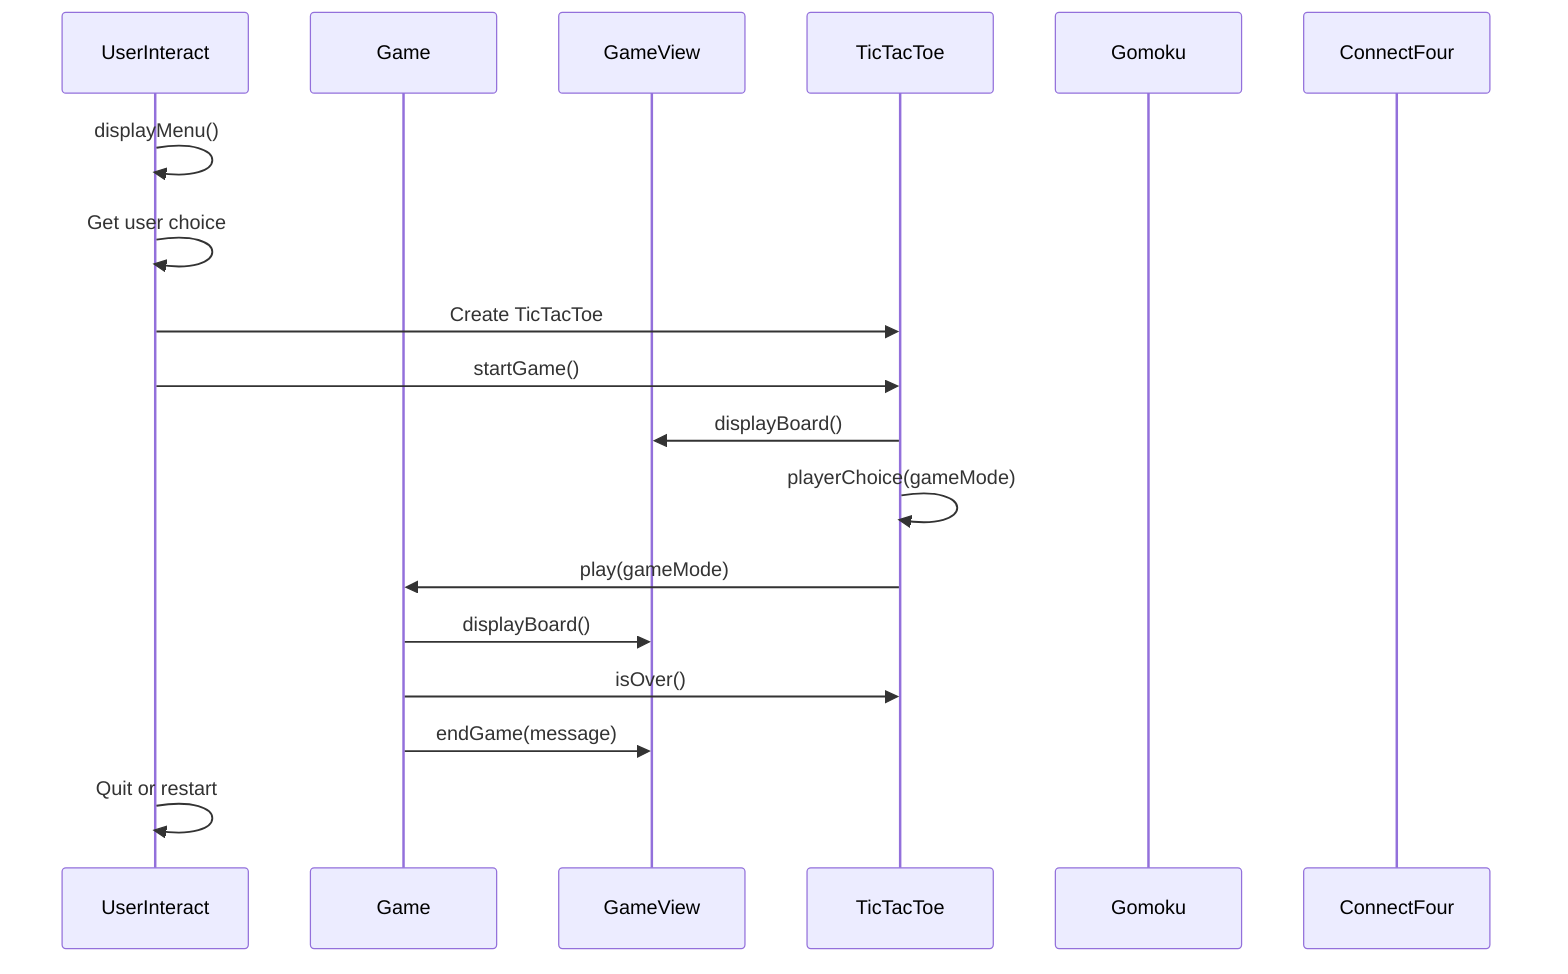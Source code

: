 sequenceDiagram
    participant U as UserInteract
    participant G as Game
    participant GV as GameView
    participant T as TicTacToe
    participant GF as Gomoku
    participant CF as ConnectFour

    U->>U: displayMenu()
    U->>U: Get user choice
    U->>T: Create TicTacToe
    U->>T: startGame()
    T->>GV: displayBoard()
    T->>T: playerChoice(gameMode)
    T->>G: play(gameMode)
    G->>GV: displayBoard()
    G->>T: isOver()
    G->>GV: endGame(message)
    U->>U: Quit or restart